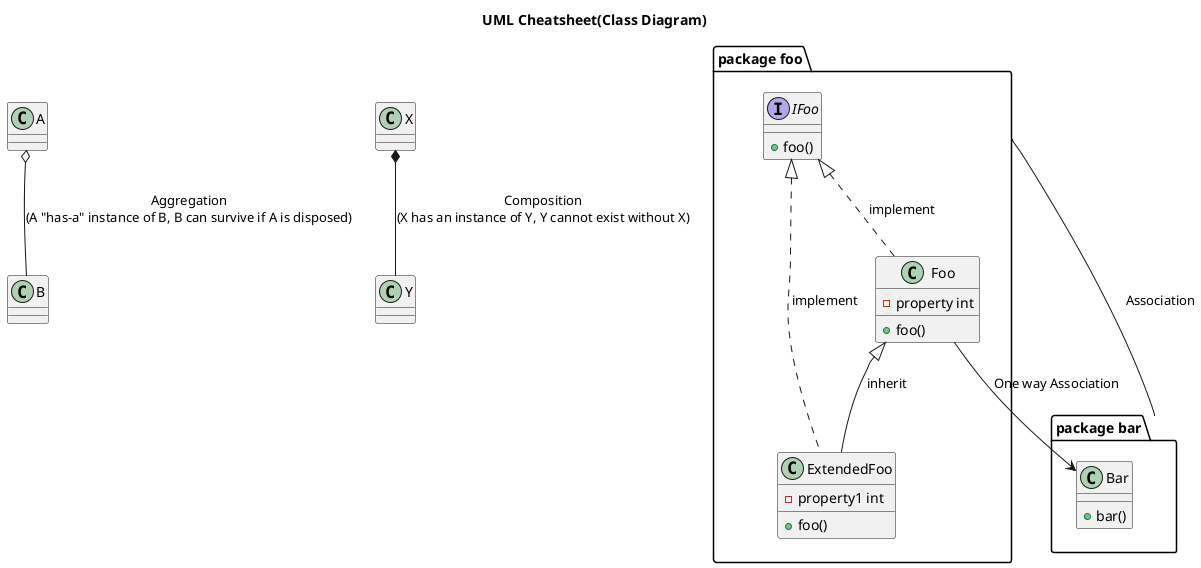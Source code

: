' Class Diagram '
'
' https://plantuml.com/en/class-diagram

@startuml
title UML Cheatsheet(Class Diagram)
package "package foo" {
    interface IFoo {
        + foo()
    }

    class Foo {
        - property int
        + foo()
    }

    class ExtendedFoo {
        - property1 int
        + foo()
    }

    IFoo <|.. ExtendedFoo: implement
    IFoo <|.. Foo: implement
    Foo  <|-- ExtendedFoo: inherit

}

package "package bar" {
    class Bar {
        + bar()
    }
}

"package foo" -- "package bar": Association

Foo --> Bar: One way Association

A o-- B: Aggregation\n(A "has-a" instance of B, B can survive if A is disposed)

X *-- Y: Composition\n(X has an instance of Y, Y cannot exist without X)

@enduml
